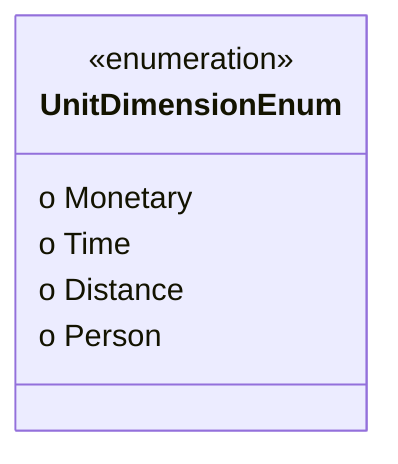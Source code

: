 classDiagram
class UnitDimensionEnum {
<<enumeration>>
  o Monetary
  o Time
  o Distance
  o Person
}